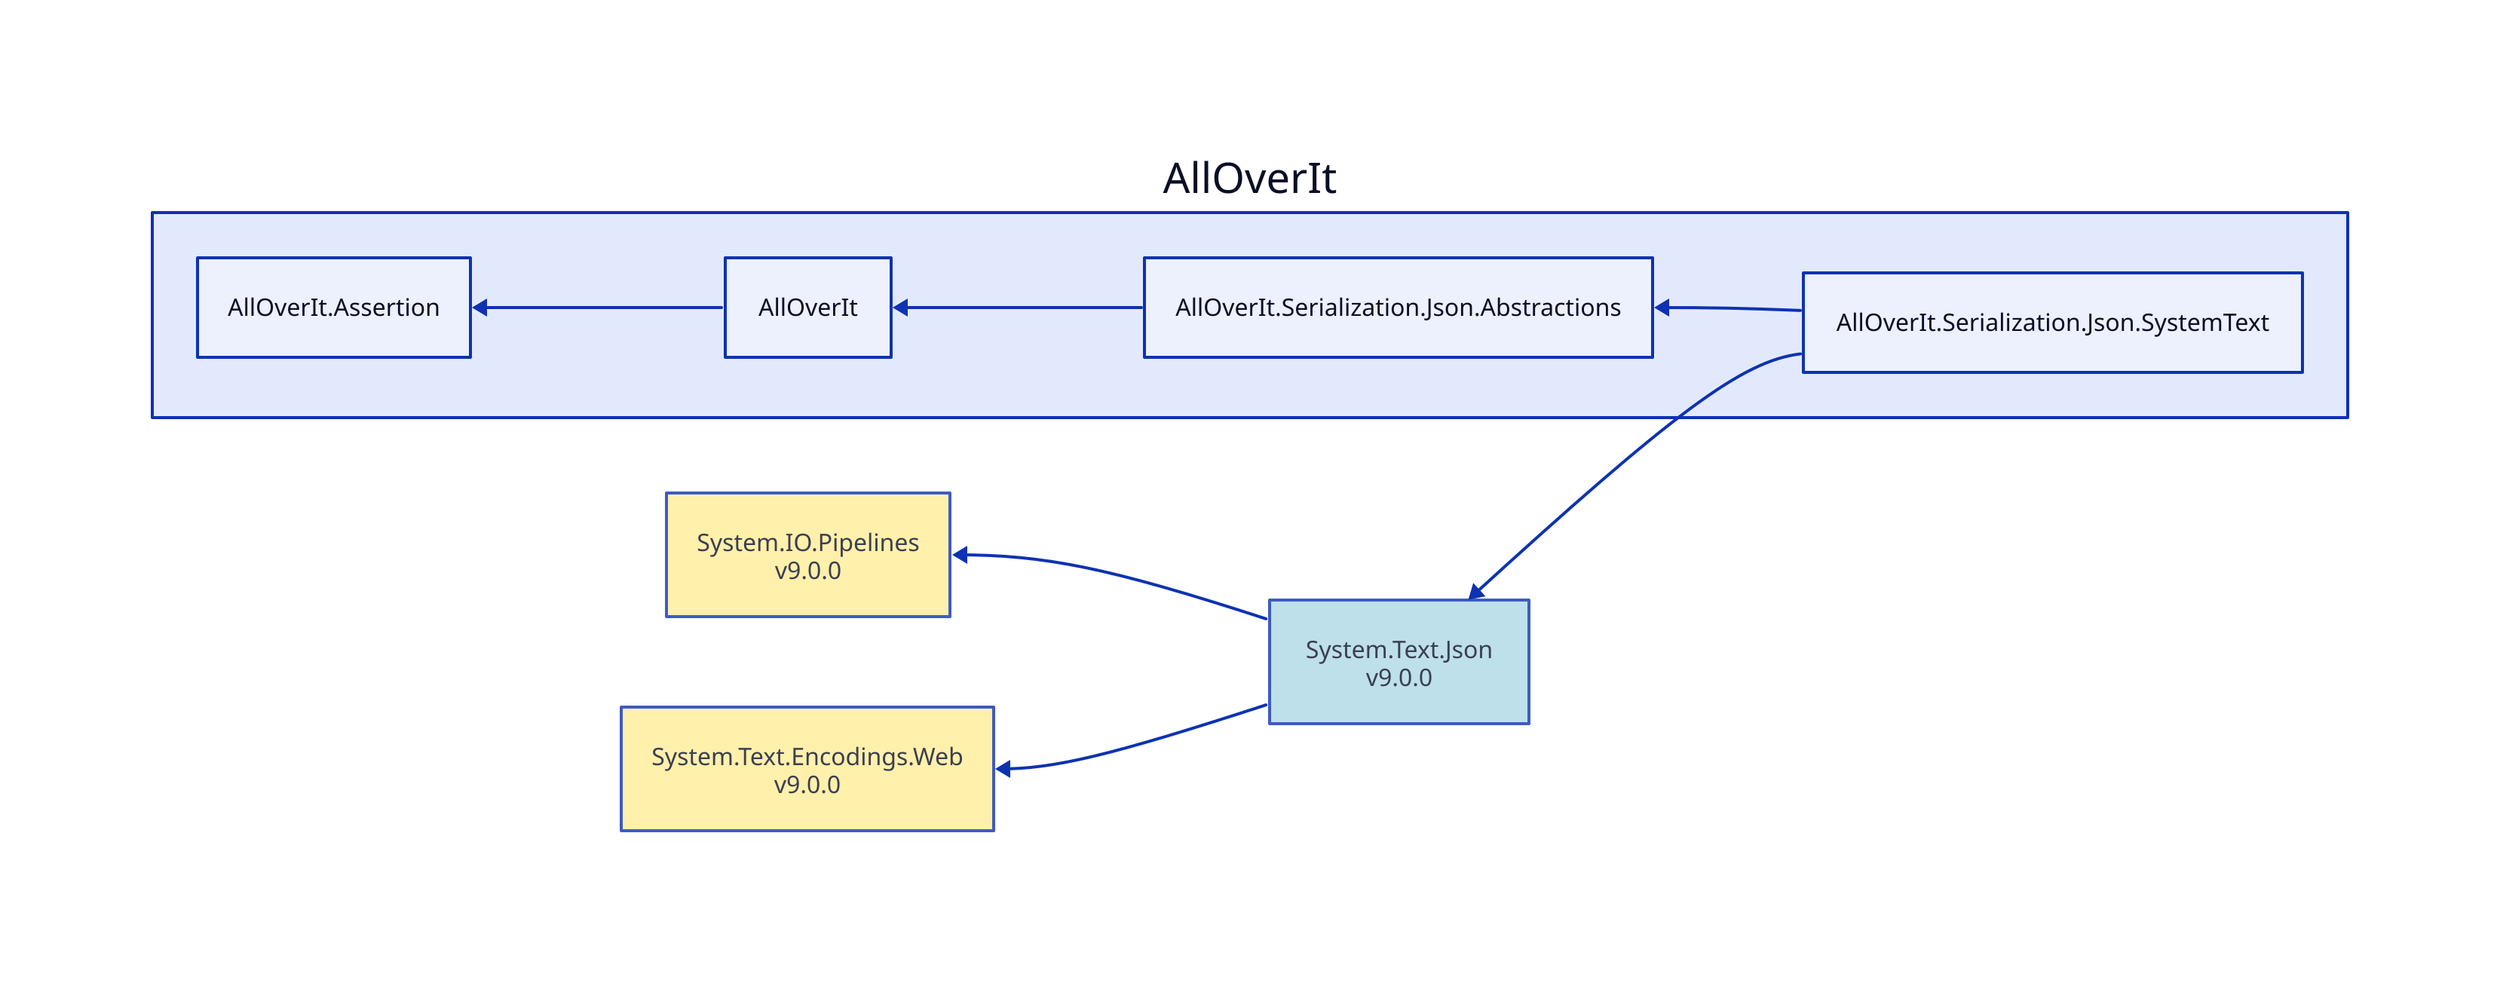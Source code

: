 direction: left

aoi: AllOverIt
aoi.alloverit-serialization-json-systemtext: AllOverIt.Serialization.Json.SystemText
system-text-json_9-0-0: System.Text.Json\nv9.0.0
system-text-json_9-0-0.style.fill: "#ADD8E6"
system-text-json_9-0-0.style.opacity: 0.8
system-io-pipelines_9-0-0: System.IO.Pipelines\nv9.0.0
system-io-pipelines_9-0-0.style.fill: "#FFEC96"
system-io-pipelines_9-0-0.style.opacity: 0.8
system-io-pipelines_9-0-0 <- system-text-json_9-0-0
system-text-encodings-web_9-0-0: System.Text.Encodings.Web\nv9.0.0
system-text-encodings-web_9-0-0.style.fill: "#FFEC96"
system-text-encodings-web_9-0-0.style.opacity: 0.8
system-text-encodings-web_9-0-0 <- system-text-json_9-0-0
system-text-json_9-0-0 <- aoi.alloverit-serialization-json-systemtext
aoi.alloverit-serialization-json-abstractions: AllOverIt.Serialization.Json.Abstractions
aoi.alloverit: AllOverIt
aoi.alloverit-assertion: AllOverIt.Assertion
aoi.alloverit-assertion <- aoi.alloverit
aoi.alloverit <- aoi.alloverit-serialization-json-abstractions
aoi.alloverit-serialization-json-abstractions <- aoi.alloverit-serialization-json-systemtext
